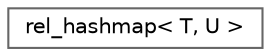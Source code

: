 digraph "Graphical Class Hierarchy"
{
 // LATEX_PDF_SIZE
  bgcolor="transparent";
  edge [fontname=Helvetica,fontsize=10,labelfontname=Helvetica,labelfontsize=10];
  node [fontname=Helvetica,fontsize=10,shape=box,height=0.2,width=0.4];
  rankdir="LR";
  Node0 [label="rel_hashmap\< T, U \>",height=0.2,width=0.4,color="grey40", fillcolor="white", style="filled",URL="$classrel__hashmap.html",tooltip=" "];
}
